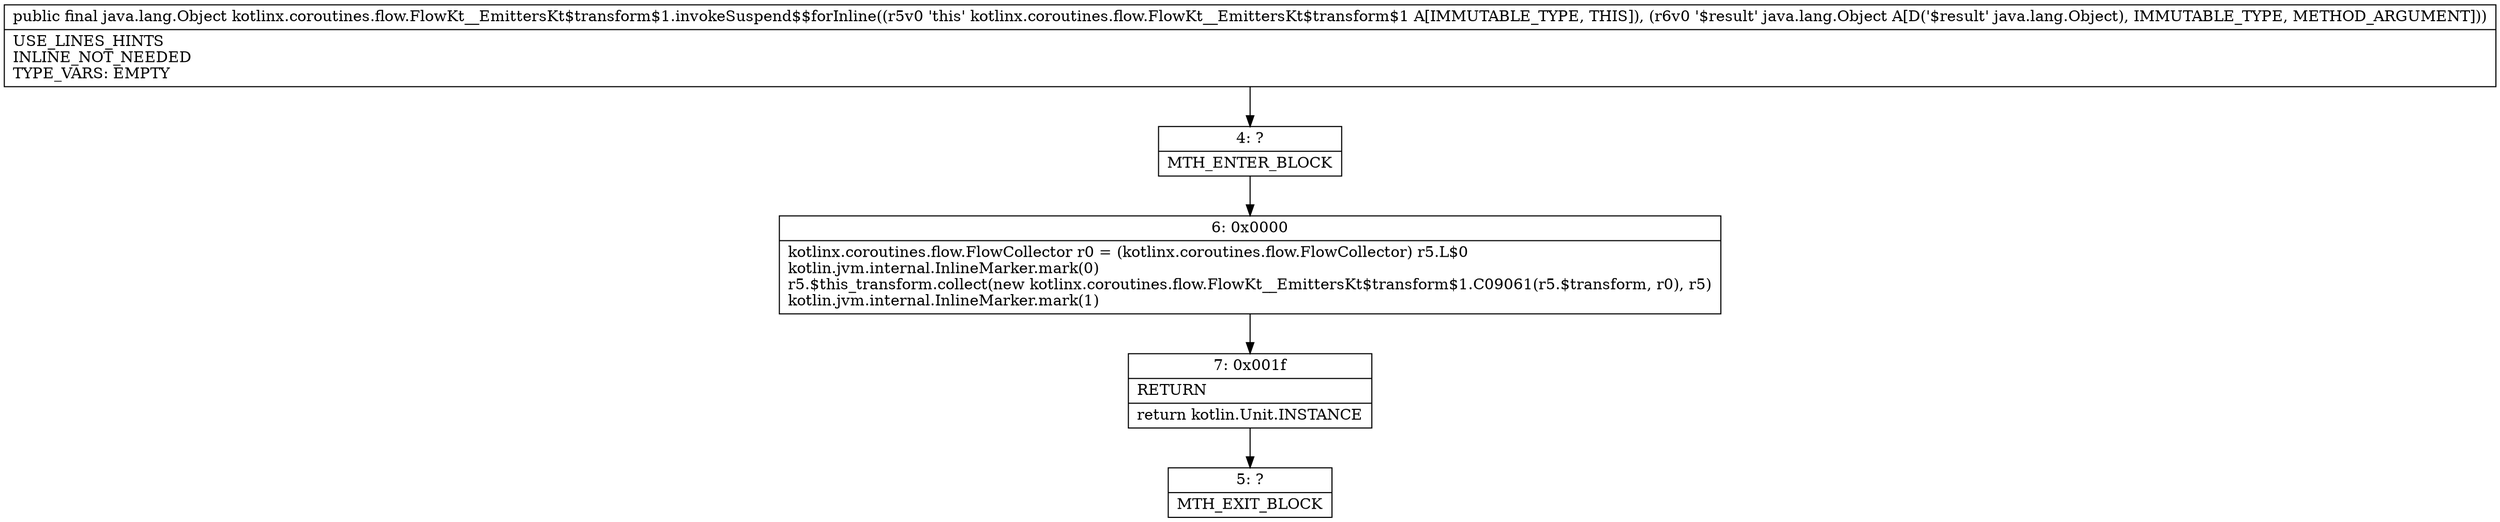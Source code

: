 digraph "CFG forkotlinx.coroutines.flow.FlowKt__EmittersKt$transform$1.invokeSuspend$$forInline(Ljava\/lang\/Object;)Ljava\/lang\/Object;" {
Node_4 [shape=record,label="{4\:\ ?|MTH_ENTER_BLOCK\l}"];
Node_6 [shape=record,label="{6\:\ 0x0000|kotlinx.coroutines.flow.FlowCollector r0 = (kotlinx.coroutines.flow.FlowCollector) r5.L$0\lkotlin.jvm.internal.InlineMarker.mark(0)\lr5.$this_transform.collect(new kotlinx.coroutines.flow.FlowKt__EmittersKt$transform$1.C09061(r5.$transform, r0), r5)\lkotlin.jvm.internal.InlineMarker.mark(1)\l}"];
Node_7 [shape=record,label="{7\:\ 0x001f|RETURN\l|return kotlin.Unit.INSTANCE\l}"];
Node_5 [shape=record,label="{5\:\ ?|MTH_EXIT_BLOCK\l}"];
MethodNode[shape=record,label="{public final java.lang.Object kotlinx.coroutines.flow.FlowKt__EmittersKt$transform$1.invokeSuspend$$forInline((r5v0 'this' kotlinx.coroutines.flow.FlowKt__EmittersKt$transform$1 A[IMMUTABLE_TYPE, THIS]), (r6v0 '$result' java.lang.Object A[D('$result' java.lang.Object), IMMUTABLE_TYPE, METHOD_ARGUMENT]))  | USE_LINES_HINTS\lINLINE_NOT_NEEDED\lTYPE_VARS: EMPTY\l}"];
MethodNode -> Node_4;Node_4 -> Node_6;
Node_6 -> Node_7;
Node_7 -> Node_5;
}

